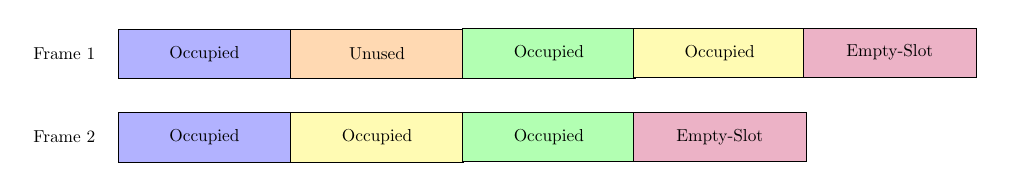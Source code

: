 \resizebox{1\textwidth}{!}{%
\begin{tikzpicture}[scale=\textwidth, node distance = 0pt, outer sep = 0pt]
    \tikzstyle{slot} = [draw, minimum height=10mm, minimum width=100pt, fill=white]
    \tikzstyle{line} = [draw, thick, -latex']
    \pgfdeclarelayer{background}
    \pgfdeclarelayer{foreground}
    \pgfsetlayers{background,main,foreground}
    \def\x{20pt}
    \def\y{10pt}

    \tikzstyle{a}  = [slot, fill=blue!30]
    \tikzstyle{u}  = [slot, fill=orange!30]
    \tikzstyle{b}  = [slot, fill=green!30]
    \tikzstyle{c}  = [slot, fill=yellow!30]
    \tikzstyle{m}  = [slot, fill=purple!30]

    \begin{pgfonlayer}{foreground}
        \node[a, below = \x]                                (b_slot0) at (0,0) {Occupied};
        \node[u, right = 0.0pt of b_slot0]                  (b_slot1)          {Unused};
        \node[b, right = 0.0pt of b_slot1]                  (b_slot2)          {Occupied};
        \node[c, right = 0.0pt of b_slot2]                  (b_slot3)          {Occupied};
        \node[m, right = 0.0pt of b_slot3]                  (b_slot4)          {Empty-Slot};

        \node[a, below       = \x           of b_slot0]     (e_slot0)          {Occupied};
        \node[c, below right = \x and 0.0pt of b_slot0]     (e_slot1)          {Occupied};
        \node[b, below right = \x and 0.0pt of b_slot1]     (e_slot2)          {Occupied};
        \node[m, below right = \x and 0.0pt of b_slot2]     (e_slot4)          {Empty-Slot};
    \end{pgfonlayer}{foreground}

    \begin{pgfonlayer}{background}
        \node[draw=none, left = \y of b_slot0] (invis) {Frame 1};
        \node[draw=none, left = \y of e_slot0] (invis) {Frame 2};
    \end{pgfonlayer}{background}

\end{tikzpicture}
}
